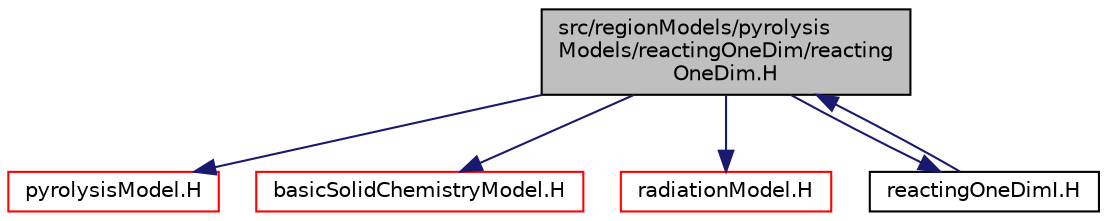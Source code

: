 digraph "src/regionModels/pyrolysisModels/reactingOneDim/reactingOneDim.H"
{
  bgcolor="transparent";
  edge [fontname="Helvetica",fontsize="10",labelfontname="Helvetica",labelfontsize="10"];
  node [fontname="Helvetica",fontsize="10",shape=record];
  Node1 [label="src/regionModels/pyrolysis\lModels/reactingOneDim/reacting\lOneDim.H",height=0.2,width=0.4,color="black", fillcolor="grey75", style="filled", fontcolor="black"];
  Node1 -> Node2 [color="midnightblue",fontsize="10",style="solid",fontname="Helvetica"];
  Node2 [label="pyrolysisModel.H",height=0.2,width=0.4,color="red",URL="$a09599.html"];
  Node1 -> Node3 [color="midnightblue",fontsize="10",style="solid",fontname="Helvetica"];
  Node3 [label="basicSolidChemistryModel.H",height=0.2,width=0.4,color="red",URL="$a10461.html"];
  Node1 -> Node4 [color="midnightblue",fontsize="10",style="solid",fontname="Helvetica"];
  Node4 [label="radiationModel.H",height=0.2,width=0.4,color="red",URL="$a10368.html"];
  Node1 -> Node5 [color="midnightblue",fontsize="10",style="solid",fontname="Helvetica"];
  Node5 [label="reactingOneDimI.H",height=0.2,width=0.4,color="black",URL="$a09606.html"];
  Node5 -> Node1 [color="midnightblue",fontsize="10",style="solid",fontname="Helvetica"];
}
